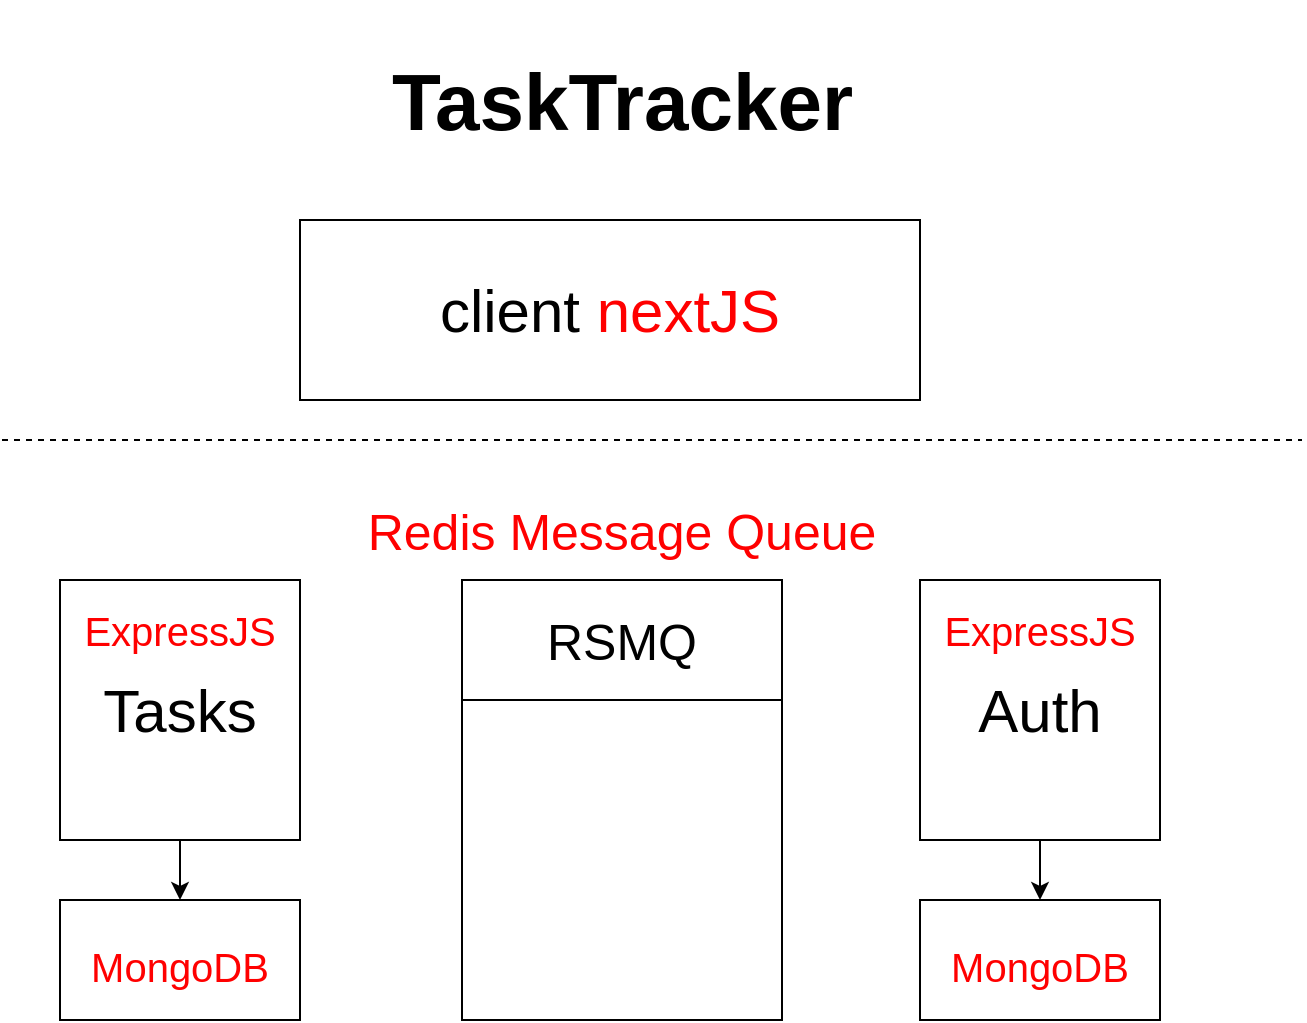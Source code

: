 <mxfile version="20.0.2" type="github">
  <diagram id="HDwmCHCDb6d26ePYv1gX" name="Page-1">
    <mxGraphModel dx="1102" dy="622" grid="1" gridSize="10" guides="1" tooltips="1" connect="1" arrows="1" fold="1" page="1" pageScale="1" pageWidth="827" pageHeight="1169" math="0" shadow="0">
      <root>
        <mxCell id="0" />
        <mxCell id="1" parent="0" />
        <mxCell id="O1P1b6u8nso_QOeiBwt5-1" value="&lt;span style=&quot;font-size: 30px;&quot;&gt;client &lt;font color=&quot;#ff0000&quot;&gt;nextJS&lt;/font&gt;&lt;br&gt;&lt;/span&gt;" style="rounded=0;whiteSpace=wrap;html=1;" parent="1" vertex="1">
          <mxGeometry x="259" y="130" width="310" height="90" as="geometry" />
        </mxCell>
        <mxCell id="gF5L-ClVsSQP7lW-zP8s-2" style="edgeStyle=orthogonalEdgeStyle;rounded=0;orthogonalLoop=1;jettySize=auto;html=1;entryX=0.5;entryY=0;entryDx=0;entryDy=0;" edge="1" parent="1" source="O1P1b6u8nso_QOeiBwt5-4" target="gF5L-ClVsSQP7lW-zP8s-1">
          <mxGeometry relative="1" as="geometry" />
        </mxCell>
        <mxCell id="O1P1b6u8nso_QOeiBwt5-4" value="Tasks&lt;br style=&quot;font-size: 15px;&quot;&gt;" style="rounded=0;whiteSpace=wrap;html=1;fontSize=30;" parent="1" vertex="1">
          <mxGeometry x="139" y="310" width="120" height="130" as="geometry" />
        </mxCell>
        <mxCell id="gF5L-ClVsSQP7lW-zP8s-1" value="&lt;font color=&quot;#ff0000&quot; style=&quot;font-size: 20px;&quot;&gt;MongoDB&lt;/font&gt;" style="rounded=0;whiteSpace=wrap;html=1;fontSize=30;" vertex="1" parent="1">
          <mxGeometry x="139" y="470" width="120" height="60" as="geometry" />
        </mxCell>
        <mxCell id="gF5L-ClVsSQP7lW-zP8s-6" value="" style="rounded=0;whiteSpace=wrap;html=1;fontSize=25;" vertex="1" parent="1">
          <mxGeometry x="340" y="310" width="160" height="220" as="geometry" />
        </mxCell>
        <mxCell id="gF5L-ClVsSQP7lW-zP8s-7" value="RSMQ" style="rounded=0;whiteSpace=wrap;html=1;fontSize=25;" vertex="1" parent="1">
          <mxGeometry x="340" y="310" width="160" height="60" as="geometry" />
        </mxCell>
        <mxCell id="gF5L-ClVsSQP7lW-zP8s-8" value="&lt;font color=&quot;#ff0000&quot;&gt;Redis Message Queue&lt;/font&gt;" style="text;html=1;strokeColor=none;fillColor=none;align=center;verticalAlign=middle;whiteSpace=wrap;rounded=0;fontSize=25;" vertex="1" parent="1">
          <mxGeometry x="290" y="270" width="260" height="30" as="geometry" />
        </mxCell>
        <mxCell id="gF5L-ClVsSQP7lW-zP8s-9" style="edgeStyle=orthogonalEdgeStyle;rounded=0;orthogonalLoop=1;jettySize=auto;html=1;entryX=0.5;entryY=0;entryDx=0;entryDy=0;" edge="1" parent="1" source="gF5L-ClVsSQP7lW-zP8s-10" target="gF5L-ClVsSQP7lW-zP8s-11">
          <mxGeometry relative="1" as="geometry" />
        </mxCell>
        <mxCell id="gF5L-ClVsSQP7lW-zP8s-10" value="Auth" style="rounded=0;whiteSpace=wrap;html=1;fontSize=30;" vertex="1" parent="1">
          <mxGeometry x="569" y="310" width="120" height="130" as="geometry" />
        </mxCell>
        <mxCell id="gF5L-ClVsSQP7lW-zP8s-11" value="&lt;span style=&quot;color: rgb(255, 0, 0); font-size: 20px;&quot;&gt;MongoDB&lt;/span&gt;" style="rounded=0;whiteSpace=wrap;html=1;fontSize=30;" vertex="1" parent="1">
          <mxGeometry x="569" y="470" width="120" height="60" as="geometry" />
        </mxCell>
        <mxCell id="gF5L-ClVsSQP7lW-zP8s-12" value="" style="endArrow=none;dashed=1;html=1;rounded=0;fontSize=20;fontColor=#FF0000;" edge="1" parent="1">
          <mxGeometry width="50" height="50" relative="1" as="geometry">
            <mxPoint x="110" y="240" as="sourcePoint" />
            <mxPoint x="760" y="240" as="targetPoint" />
          </mxGeometry>
        </mxCell>
        <mxCell id="gF5L-ClVsSQP7lW-zP8s-13" value="&lt;h1&gt;&lt;font color=&quot;#000000&quot;&gt;TaskTracker&lt;/font&gt;&lt;/h1&gt;" style="text;html=1;strokeColor=none;fillColor=none;spacing=5;spacingTop=-20;whiteSpace=wrap;overflow=hidden;rounded=0;fontSize=20;fontColor=#FF0000;" vertex="1" parent="1">
          <mxGeometry x="300" y="30" width="240" height="80" as="geometry" />
        </mxCell>
        <mxCell id="gF5L-ClVsSQP7lW-zP8s-17" value="ExpressJS" style="text;html=1;strokeColor=none;fillColor=none;align=center;verticalAlign=middle;whiteSpace=wrap;rounded=0;fontSize=20;fontColor=#FF0000;" vertex="1" parent="1">
          <mxGeometry x="149" y="320" width="100" height="30" as="geometry" />
        </mxCell>
        <mxCell id="gF5L-ClVsSQP7lW-zP8s-18" value="ExpressJS" style="text;html=1;strokeColor=none;fillColor=none;align=center;verticalAlign=middle;whiteSpace=wrap;rounded=0;fontSize=20;fontColor=#FF0000;" vertex="1" parent="1">
          <mxGeometry x="579" y="320" width="100" height="30" as="geometry" />
        </mxCell>
      </root>
    </mxGraphModel>
  </diagram>
</mxfile>

